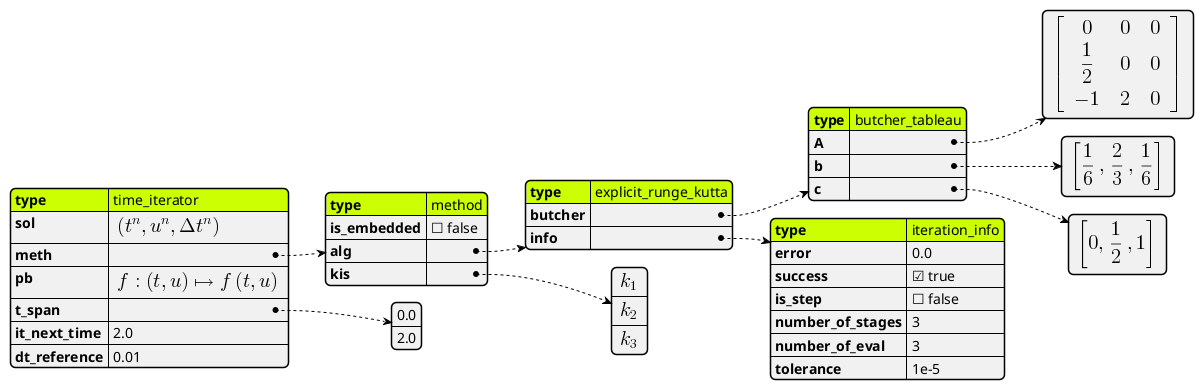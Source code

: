 @startjson
#highlight ** / "type"
{
  "type": "time_iterator",
  "sol": "<math>(t^n, u^n, Delta t^n)</math>",
  "meth": {
    "type": "method",
    "is_embedded": false,
    "alg": {
      "type": "explicit_runge_kutta",
      "butcher": {
        "type": "butcher_tableau",
        "A": [
          "<math>[ [0, 0, 0], [1/2, 0, 0], [-1, 2, 0] ]</math>"
        ],
        "b": [
          "<math>[ 1/6, 2/3, 1/6 ]</math>"
        ],
        "c": [
          "<math>[ 0, 1/2, 1 ]</math>"
        ]
      },
      "info": {
        "type": "iteration_info",
        "error": 0.0,
        "success": true,
        "is_step": false,
        "number_of_stages": 3,
        "number_of_eval": 3,
        "tolerance": 1e-5
      }
    },
    "kis": [
      "<math>k_1</math>",
      "<math>k_2</math>",
      "<math>k_3</math>"
    ]
  },
  "pb": "<math>f : (t,u) |-> f(t,u)</math>",
  "t_span": [
    0.0,
    2.0
  ],
  "it_next_time": 2.0,
  "dt_reference": 0.01
}
@endjson
